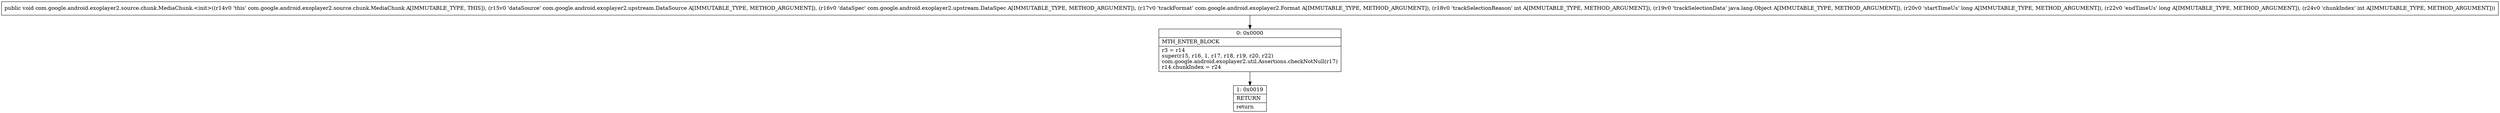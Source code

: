 digraph "CFG forcom.google.android.exoplayer2.source.chunk.MediaChunk.\<init\>(Lcom\/google\/android\/exoplayer2\/upstream\/DataSource;Lcom\/google\/android\/exoplayer2\/upstream\/DataSpec;Lcom\/google\/android\/exoplayer2\/Format;ILjava\/lang\/Object;JJI)V" {
Node_0 [shape=record,label="{0\:\ 0x0000|MTH_ENTER_BLOCK\l|r3 = r14\lsuper(r15, r16, 1, r17, r18, r19, r20, r22)\lcom.google.android.exoplayer2.util.Assertions.checkNotNull(r17)\lr14.chunkIndex = r24\l}"];
Node_1 [shape=record,label="{1\:\ 0x0019|RETURN\l|return\l}"];
MethodNode[shape=record,label="{public void com.google.android.exoplayer2.source.chunk.MediaChunk.\<init\>((r14v0 'this' com.google.android.exoplayer2.source.chunk.MediaChunk A[IMMUTABLE_TYPE, THIS]), (r15v0 'dataSource' com.google.android.exoplayer2.upstream.DataSource A[IMMUTABLE_TYPE, METHOD_ARGUMENT]), (r16v0 'dataSpec' com.google.android.exoplayer2.upstream.DataSpec A[IMMUTABLE_TYPE, METHOD_ARGUMENT]), (r17v0 'trackFormat' com.google.android.exoplayer2.Format A[IMMUTABLE_TYPE, METHOD_ARGUMENT]), (r18v0 'trackSelectionReason' int A[IMMUTABLE_TYPE, METHOD_ARGUMENT]), (r19v0 'trackSelectionData' java.lang.Object A[IMMUTABLE_TYPE, METHOD_ARGUMENT]), (r20v0 'startTimeUs' long A[IMMUTABLE_TYPE, METHOD_ARGUMENT]), (r22v0 'endTimeUs' long A[IMMUTABLE_TYPE, METHOD_ARGUMENT]), (r24v0 'chunkIndex' int A[IMMUTABLE_TYPE, METHOD_ARGUMENT])) }"];
MethodNode -> Node_0;
Node_0 -> Node_1;
}

